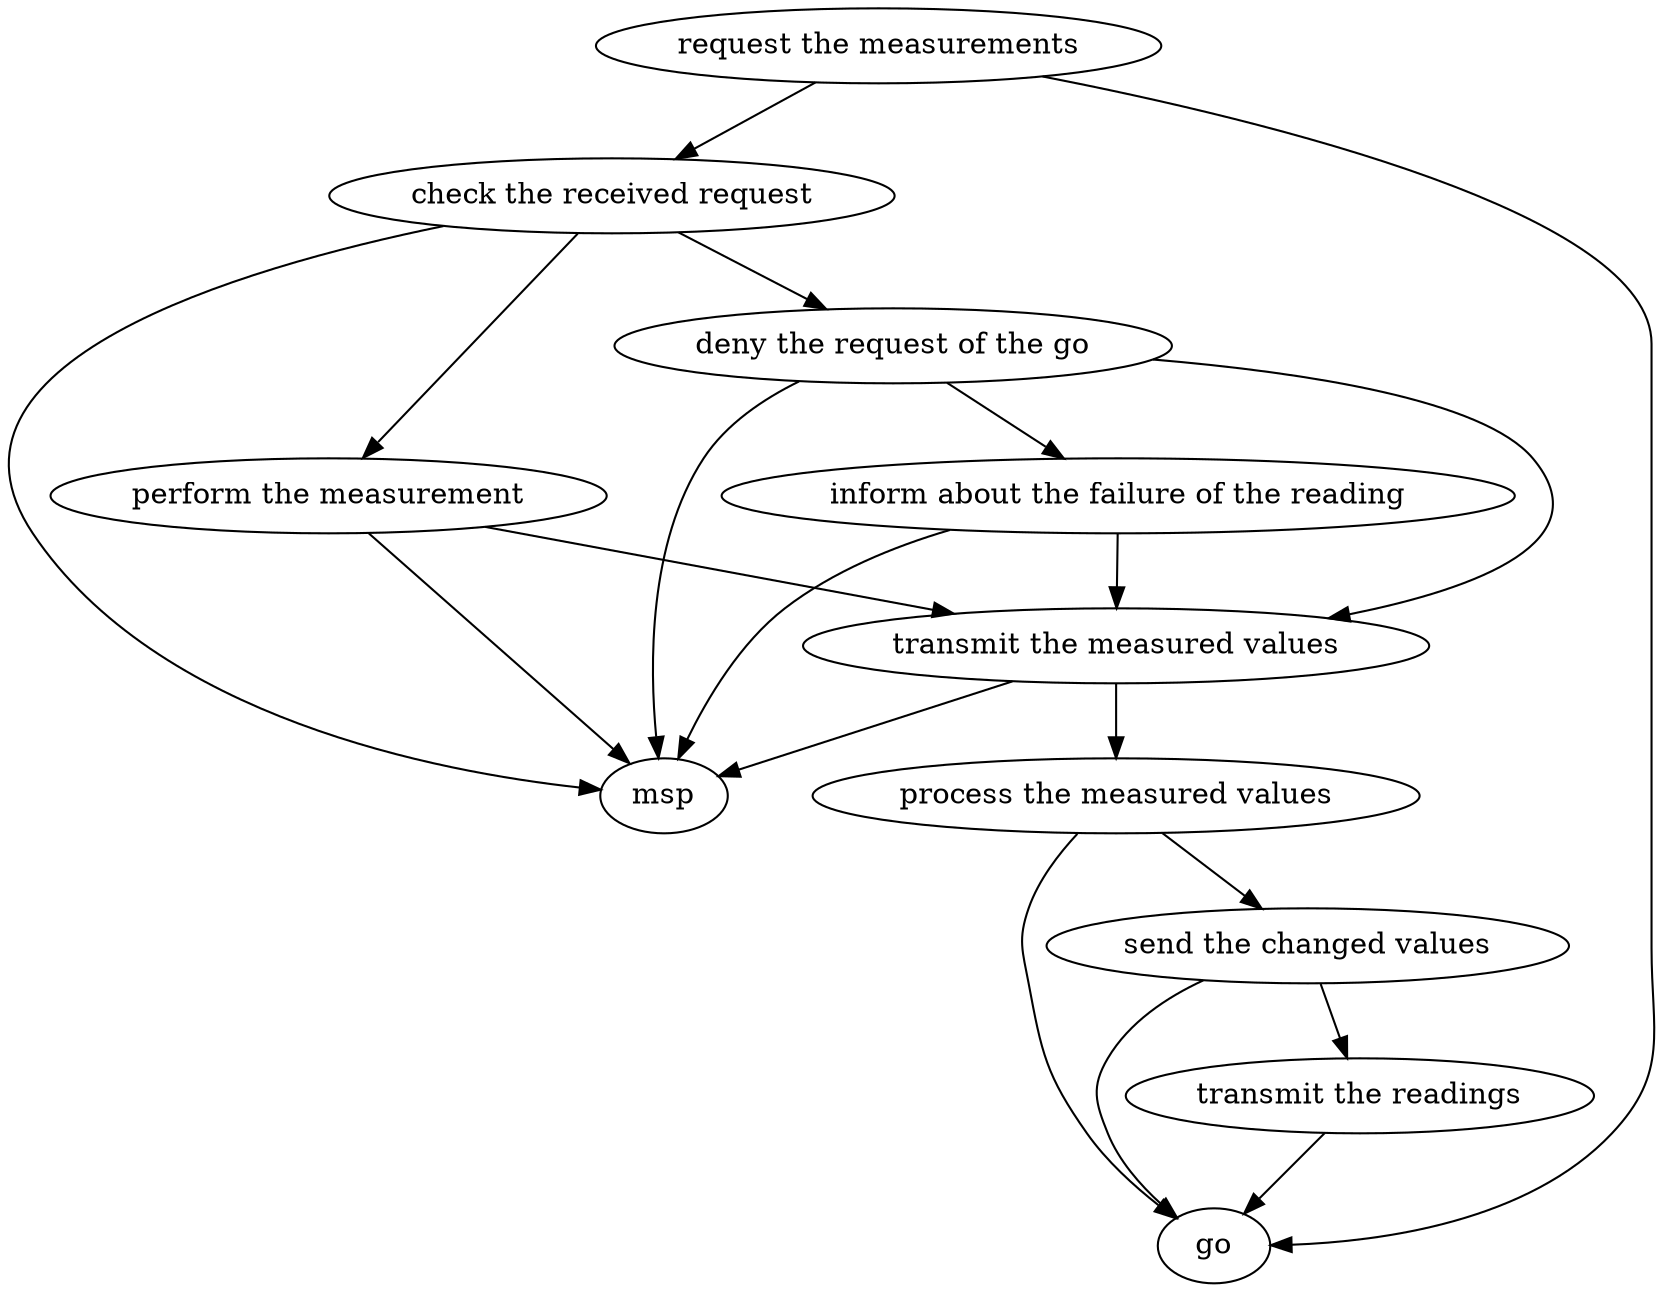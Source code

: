 strict digraph "doc-10.11" {
	graph [name="doc-10.11"];
	"request the measurements"	[attrs="{'type': 'Activity', 'label': 'request the measurements'}"];
	"check the received request"	[attrs="{'type': 'Activity', 'label': 'check the received request'}"];
	"request the measurements" -> "check the received request"	[attrs="{'type': 'flow', 'label': 'flow'}"];
	go	[attrs="{'type': 'Actor', 'label': 'go'}"];
	"request the measurements" -> go	[attrs="{'type': 'actor performer', 'label': 'actor performer'}"];
	"deny the request of the go"	[attrs="{'type': 'Activity', 'label': 'deny the request of the go'}"];
	"check the received request" -> "deny the request of the go"	[attrs="{'type': 'flow', 'label': 'flow'}"];
	"perform the measurement"	[attrs="{'type': 'Activity', 'label': 'perform the measurement'}"];
	"check the received request" -> "perform the measurement"	[attrs="{'type': 'flow', 'label': 'flow'}"];
	msp	[attrs="{'type': 'Actor', 'label': 'msp'}"];
	"check the received request" -> msp	[attrs="{'type': 'actor performer', 'label': 'actor performer'}"];
	"inform about the failure of the reading"	[attrs="{'type': 'Activity', 'label': 'inform about the failure of the reading'}"];
	"deny the request of the go" -> "inform about the failure of the reading"	[attrs="{'type': 'flow', 'label': 'flow'}"];
	"transmit the measured values"	[attrs="{'type': 'Activity', 'label': 'transmit the measured values'}"];
	"deny the request of the go" -> "transmit the measured values"	[attrs="{'type': 'flow', 'label': 'flow'}"];
	"deny the request of the go" -> msp	[attrs="{'type': 'actor performer', 'label': 'actor performer'}"];
	"perform the measurement" -> "transmit the measured values"	[attrs="{'type': 'flow', 'label': 'flow'}"];
	"perform the measurement" -> msp	[attrs="{'type': 'actor performer', 'label': 'actor performer'}"];
	"inform about the failure of the reading" -> "transmit the measured values"	[attrs="{'type': 'flow', 'label': 'flow'}"];
	"inform about the failure of the reading" -> msp	[attrs="{'type': 'actor performer', 'label': 'actor performer'}"];
	"process the measured values"	[attrs="{'type': 'Activity', 'label': 'process the measured values'}"];
	"transmit the measured values" -> "process the measured values"	[attrs="{'type': 'flow', 'label': 'flow'}"];
	"transmit the measured values" -> msp	[attrs="{'type': 'actor performer', 'label': 'actor performer'}"];
	"send the changed values"	[attrs="{'type': 'Activity', 'label': 'send the changed values'}"];
	"process the measured values" -> "send the changed values"	[attrs="{'type': 'flow', 'label': 'flow'}"];
	"process the measured values" -> go	[attrs="{'type': 'actor performer', 'label': 'actor performer'}"];
	"transmit the readings"	[attrs="{'type': 'Activity', 'label': 'transmit the readings'}"];
	"send the changed values" -> "transmit the readings"	[attrs="{'type': 'flow', 'label': 'flow'}"];
	"send the changed values" -> go	[attrs="{'type': 'actor performer', 'label': 'actor performer'}"];
	"transmit the readings" -> go	[attrs="{'type': 'actor performer', 'label': 'actor performer'}"];
}
